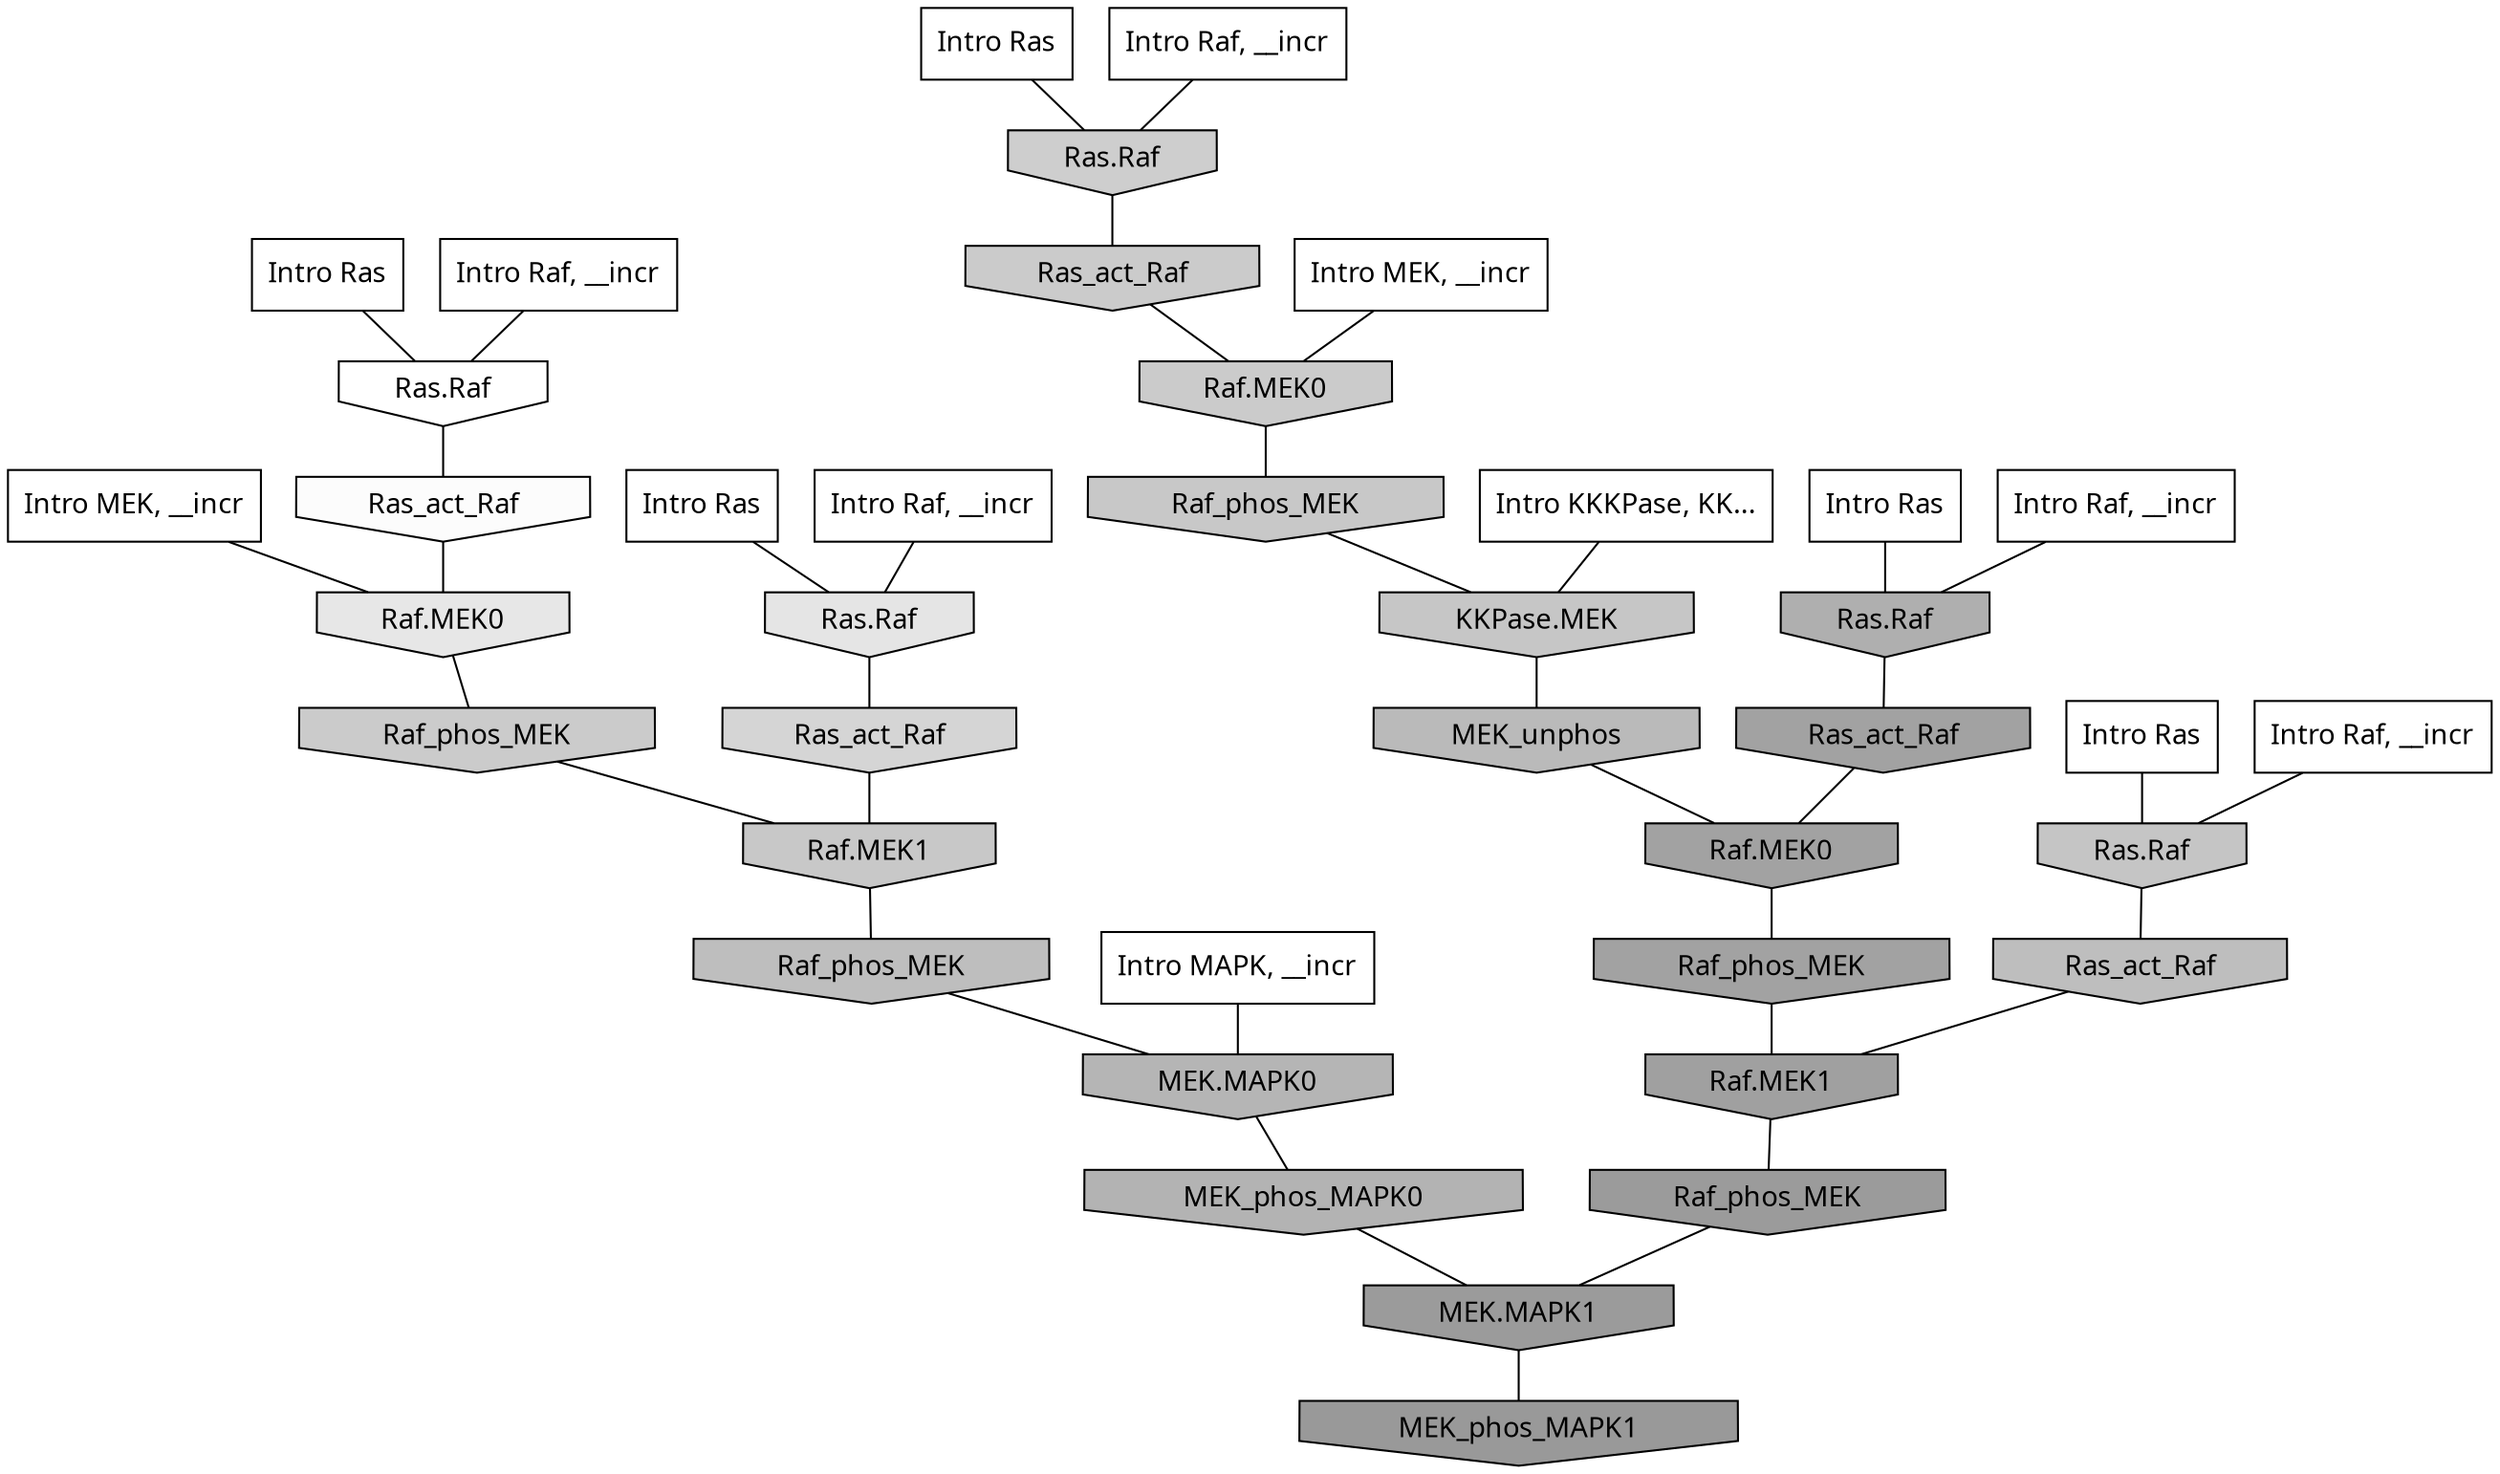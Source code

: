 digraph G{
  rankdir="TB";
  ranksep=0.30;
  node [fontname="CMU Serif"];
  edge [fontname="CMU Serif"];
  
  18 [label="Intro Ras", shape=rectangle, style=filled, fillcolor="0.000 0.000 1.000"]
  
  21 [label="Intro Ras", shape=rectangle, style=filled, fillcolor="0.000 0.000 1.000"]
  
  43 [label="Intro Ras", shape=rectangle, style=filled, fillcolor="0.000 0.000 1.000"]
  
  79 [label="Intro Ras", shape=rectangle, style=filled, fillcolor="0.000 0.000 1.000"]
  
  86 [label="Intro Ras", shape=rectangle, style=filled, fillcolor="0.000 0.000 1.000"]
  
  144 [label="Intro Raf, __incr", shape=rectangle, style=filled, fillcolor="0.000 0.000 1.000"]
  
  346 [label="Intro Raf, __incr", shape=rectangle, style=filled, fillcolor="0.000 0.000 1.000"]
  
  352 [label="Intro Raf, __incr", shape=rectangle, style=filled, fillcolor="0.000 0.000 1.000"]
  
  635 [label="Intro Raf, __incr", shape=rectangle, style=filled, fillcolor="0.000 0.000 1.000"]
  
  1049 [label="Intro Raf, __incr", shape=rectangle, style=filled, fillcolor="0.000 0.000 1.000"]
  
  1455 [label="Intro MEK, __incr", shape=rectangle, style=filled, fillcolor="0.000 0.000 1.000"]
  
  1465 [label="Intro MEK, __incr", shape=rectangle, style=filled, fillcolor="0.000 0.000 1.000"]
  
  2202 [label="Intro MAPK, __incr", shape=rectangle, style=filled, fillcolor="0.000 0.000 1.000"]
  
  3189 [label="Intro KKKPase, KK...", shape=rectangle, style=filled, fillcolor="0.000 0.000 1.000"]
  
  3295 [label="Ras.Raf", shape=invhouse, style=filled, fillcolor="0.000 0.000 1.000"]
  
  3392 [label="Ras_act_Raf", shape=invhouse, style=filled, fillcolor="0.000 0.000 0.987"]
  
  4252 [label="Raf.MEK0", shape=invhouse, style=filled, fillcolor="0.000 0.000 0.903"]
  
  4316 [label="Ras.Raf", shape=invhouse, style=filled, fillcolor="0.000 0.000 0.896"]
  
  5265 [label="Ras_act_Raf", shape=invhouse, style=filled, fillcolor="0.000 0.000 0.835"]
  
  5723 [label="Ras.Raf", shape=invhouse, style=filled, fillcolor="0.000 0.000 0.806"]
  
  5926 [label="Ras_act_Raf", shape=invhouse, style=filled, fillcolor="0.000 0.000 0.796"]
  
  5934 [label="Raf.MEK0", shape=invhouse, style=filled, fillcolor="0.000 0.000 0.796"]
  
  5976 [label="Raf_phos_MEK", shape=invhouse, style=filled, fillcolor="0.000 0.000 0.794"]
  
  6143 [label="Raf_phos_MEK", shape=invhouse, style=filled, fillcolor="0.000 0.000 0.783"]
  
  6154 [label="Raf.MEK1", shape=invhouse, style=filled, fillcolor="0.000 0.000 0.783"]
  
  6319 [label="KKPase.MEK", shape=invhouse, style=filled, fillcolor="0.000 0.000 0.775"]
  
  6431 [label="Ras.Raf", shape=invhouse, style=filled, fillcolor="0.000 0.000 0.771"]
  
  7107 [label="Raf_phos_MEK", shape=invhouse, style=filled, fillcolor="0.000 0.000 0.744"]
  
  7149 [label="Ras_act_Raf", shape=invhouse, style=filled, fillcolor="0.000 0.000 0.743"]
  
  7553 [label="MEK_unphos", shape=invhouse, style=filled, fillcolor="0.000 0.000 0.730"]
  
  8209 [label="MEK.MAPK0", shape=invhouse, style=filled, fillcolor="0.000 0.000 0.708"]
  
  8365 [label="MEK_phos_MAPK0", shape=invhouse, style=filled, fillcolor="0.000 0.000 0.703"]
  
  8829 [label="Ras.Raf", shape=invhouse, style=filled, fillcolor="0.000 0.000 0.687"]
  
  11140 [label="Ras_act_Raf", shape=invhouse, style=filled, fillcolor="0.000 0.000 0.633"]
  
  11142 [label="Raf.MEK0", shape=invhouse, style=filled, fillcolor="0.000 0.000 0.633"]
  
  11152 [label="Raf_phos_MEK", shape=invhouse, style=filled, fillcolor="0.000 0.000 0.633"]
  
  11452 [label="Raf.MEK1", shape=invhouse, style=filled, fillcolor="0.000 0.000 0.627"]
  
  12583 [label="Raf_phos_MEK", shape=invhouse, style=filled, fillcolor="0.000 0.000 0.606"]
  
  12585 [label="MEK.MAPK1", shape=invhouse, style=filled, fillcolor="0.000 0.000 0.606"]
  
  12940 [label="MEK_phos_MAPK1", shape=invhouse, style=filled, fillcolor="0.000 0.000 0.600"]
  
  
  12585 -> 12940 [dir=none, color="0.000 0.000 0.000"] 
  12583 -> 12585 [dir=none, color="0.000 0.000 0.000"] 
  11452 -> 12583 [dir=none, color="0.000 0.000 0.000"] 
  11152 -> 11452 [dir=none, color="0.000 0.000 0.000"] 
  11142 -> 11152 [dir=none, color="0.000 0.000 0.000"] 
  11140 -> 11142 [dir=none, color="0.000 0.000 0.000"] 
  8829 -> 11140 [dir=none, color="0.000 0.000 0.000"] 
  8365 -> 12585 [dir=none, color="0.000 0.000 0.000"] 
  8209 -> 8365 [dir=none, color="0.000 0.000 0.000"] 
  7553 -> 11142 [dir=none, color="0.000 0.000 0.000"] 
  7149 -> 11452 [dir=none, color="0.000 0.000 0.000"] 
  7107 -> 8209 [dir=none, color="0.000 0.000 0.000"] 
  6431 -> 7149 [dir=none, color="0.000 0.000 0.000"] 
  6319 -> 7553 [dir=none, color="0.000 0.000 0.000"] 
  6154 -> 7107 [dir=none, color="0.000 0.000 0.000"] 
  6143 -> 6319 [dir=none, color="0.000 0.000 0.000"] 
  5976 -> 6154 [dir=none, color="0.000 0.000 0.000"] 
  5934 -> 6143 [dir=none, color="0.000 0.000 0.000"] 
  5926 -> 5934 [dir=none, color="0.000 0.000 0.000"] 
  5723 -> 5926 [dir=none, color="0.000 0.000 0.000"] 
  5265 -> 6154 [dir=none, color="0.000 0.000 0.000"] 
  4316 -> 5265 [dir=none, color="0.000 0.000 0.000"] 
  4252 -> 5976 [dir=none, color="0.000 0.000 0.000"] 
  3392 -> 4252 [dir=none, color="0.000 0.000 0.000"] 
  3295 -> 3392 [dir=none, color="0.000 0.000 0.000"] 
  3189 -> 6319 [dir=none, color="0.000 0.000 0.000"] 
  2202 -> 8209 [dir=none, color="0.000 0.000 0.000"] 
  1465 -> 5934 [dir=none, color="0.000 0.000 0.000"] 
  1455 -> 4252 [dir=none, color="0.000 0.000 0.000"] 
  1049 -> 3295 [dir=none, color="0.000 0.000 0.000"] 
  635 -> 6431 [dir=none, color="0.000 0.000 0.000"] 
  352 -> 5723 [dir=none, color="0.000 0.000 0.000"] 
  346 -> 4316 [dir=none, color="0.000 0.000 0.000"] 
  144 -> 8829 [dir=none, color="0.000 0.000 0.000"] 
  86 -> 4316 [dir=none, color="0.000 0.000 0.000"] 
  79 -> 8829 [dir=none, color="0.000 0.000 0.000"] 
  43 -> 6431 [dir=none, color="0.000 0.000 0.000"] 
  21 -> 3295 [dir=none, color="0.000 0.000 0.000"] 
  18 -> 5723 [dir=none, color="0.000 0.000 0.000"] 
  
  }
